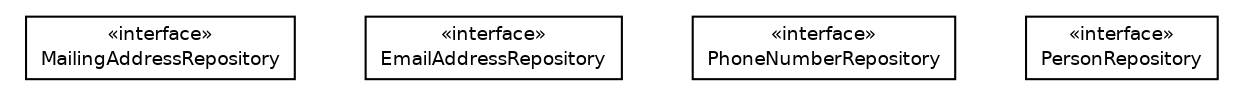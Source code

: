 #!/usr/local/bin/dot
#
# Class diagram 
# Generated by UMLGraph version R5_6 (http://www.umlgraph.org/)
#

digraph G {
	edge [fontname="Helvetica",fontsize=10,labelfontname="Helvetica",labelfontsize=10];
	node [fontname="Helvetica",fontsize=10,shape=plaintext];
	nodesep=0.25;
	ranksep=0.5;
	// net.ljcomputing.people.repository.MailingAddressRepository
	c0 [label=<<table title="net.ljcomputing.people.repository.MailingAddressRepository" border="0" cellborder="1" cellspacing="0" cellpadding="2" port="p" href="./MailingAddressRepository.html">
		<tr><td><table border="0" cellspacing="0" cellpadding="1">
<tr><td align="center" balign="center"> &#171;interface&#187; </td></tr>
<tr><td align="center" balign="center"> MailingAddressRepository </td></tr>
		</table></td></tr>
		</table>>, URL="./MailingAddressRepository.html", fontname="Helvetica", fontcolor="black", fontsize=9.0];
	// net.ljcomputing.people.repository.EmailAddressRepository
	c1 [label=<<table title="net.ljcomputing.people.repository.EmailAddressRepository" border="0" cellborder="1" cellspacing="0" cellpadding="2" port="p" href="./EmailAddressRepository.html">
		<tr><td><table border="0" cellspacing="0" cellpadding="1">
<tr><td align="center" balign="center"> &#171;interface&#187; </td></tr>
<tr><td align="center" balign="center"> EmailAddressRepository </td></tr>
		</table></td></tr>
		</table>>, URL="./EmailAddressRepository.html", fontname="Helvetica", fontcolor="black", fontsize=9.0];
	// net.ljcomputing.people.repository.PhoneNumberRepository
	c2 [label=<<table title="net.ljcomputing.people.repository.PhoneNumberRepository" border="0" cellborder="1" cellspacing="0" cellpadding="2" port="p" href="./PhoneNumberRepository.html">
		<tr><td><table border="0" cellspacing="0" cellpadding="1">
<tr><td align="center" balign="center"> &#171;interface&#187; </td></tr>
<tr><td align="center" balign="center"> PhoneNumberRepository </td></tr>
		</table></td></tr>
		</table>>, URL="./PhoneNumberRepository.html", fontname="Helvetica", fontcolor="black", fontsize=9.0];
	// net.ljcomputing.people.repository.PersonRepository
	c3 [label=<<table title="net.ljcomputing.people.repository.PersonRepository" border="0" cellborder="1" cellspacing="0" cellpadding="2" port="p" href="./PersonRepository.html">
		<tr><td><table border="0" cellspacing="0" cellpadding="1">
<tr><td align="center" balign="center"> &#171;interface&#187; </td></tr>
<tr><td align="center" balign="center"> PersonRepository </td></tr>
		</table></td></tr>
		</table>>, URL="./PersonRepository.html", fontname="Helvetica", fontcolor="black", fontsize=9.0];
}

